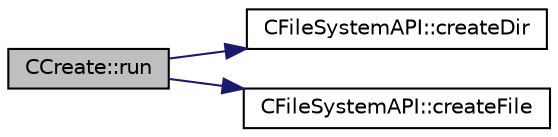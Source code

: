 digraph "CCreate::run"
{
 // LATEX_PDF_SIZE
  edge [fontname="Helvetica",fontsize="10",labelfontname="Helvetica",labelfontsize="10"];
  node [fontname="Helvetica",fontsize="10",shape=record];
  rankdir="LR";
  Node1 [label="CCreate::run",height=0.2,width=0.4,color="black", fillcolor="grey75", style="filled", fontcolor="black",tooltip=" "];
  Node1 -> Node2 [color="midnightblue",fontsize="10",style="solid",fontname="Helvetica"];
  Node2 [label="CFileSystemAPI::createDir",height=0.2,width=0.4,color="black", fillcolor="white", style="filled",URL="$classCFileSystemAPI.html#a57e25bd60ac0af2a7918be6bf0a77c82",tooltip=" "];
  Node1 -> Node3 [color="midnightblue",fontsize="10",style="solid",fontname="Helvetica"];
  Node3 [label="CFileSystemAPI::createFile",height=0.2,width=0.4,color="black", fillcolor="white", style="filled",URL="$classCFileSystemAPI.html#a41bf41407ce4842bcacb64bdccaac4de",tooltip=" "];
}

